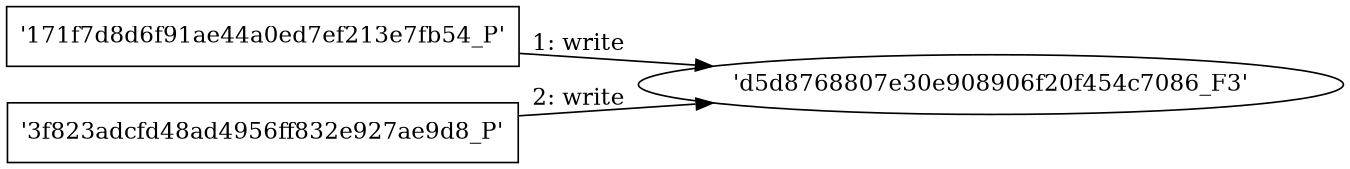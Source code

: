 digraph "D:\Learning\Paper\apt\基于CTI的攻击预警\Dataset\攻击图\ASGfromALLCTI\Android Basic Block Signatures.dot" {
rankdir="LR"
size="9"
fixedsize="false"
splines="true"
nodesep=0.3
ranksep=0
fontsize=10
overlap="scalexy"
engine= "neato"
	"'d5d8768807e30e908906f20f454c7086_F3'" [node_type=file shape=ellipse]
	"'171f7d8d6f91ae44a0ed7ef213e7fb54_P'" [node_type=Process shape=box]
	"'171f7d8d6f91ae44a0ed7ef213e7fb54_P'" -> "'d5d8768807e30e908906f20f454c7086_F3'" [label="1: write"]
	"'d5d8768807e30e908906f20f454c7086_F3'" [node_type=file shape=ellipse]
	"'3f823adcfd48ad4956ff832e927ae9d8_P'" [node_type=Process shape=box]
	"'3f823adcfd48ad4956ff832e927ae9d8_P'" -> "'d5d8768807e30e908906f20f454c7086_F3'" [label="2: write"]
}
